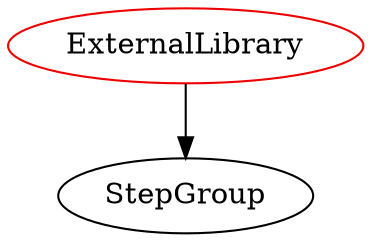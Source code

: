 digraph externallibrary{
ExternalLibrary -> StepGroup;
ExternalLibrary	[shape=oval, color=red2, label="ExternalLibrary"];
}
